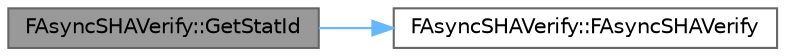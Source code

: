 digraph "FAsyncSHAVerify::GetStatId"
{
 // INTERACTIVE_SVG=YES
 // LATEX_PDF_SIZE
  bgcolor="transparent";
  edge [fontname=Helvetica,fontsize=10,labelfontname=Helvetica,labelfontsize=10];
  node [fontname=Helvetica,fontsize=10,shape=box,height=0.2,width=0.4];
  rankdir="LR";
  Node1 [id="Node000001",label="FAsyncSHAVerify::GetStatId",height=0.2,width=0.4,color="gray40", fillcolor="grey60", style="filled", fontcolor="black",tooltip=" "];
  Node1 -> Node2 [id="edge1_Node000001_Node000002",color="steelblue1",style="solid",tooltip=" "];
  Node2 [id="Node000002",label="FAsyncSHAVerify::FAsyncSHAVerify",height=0.2,width=0.4,color="grey40", fillcolor="white", style="filled",URL="$d0/d47/classFAsyncSHAVerify.html#a6b9a620f5cce42474fa8a0208f3671fd",tooltip="Constructor."];
}

